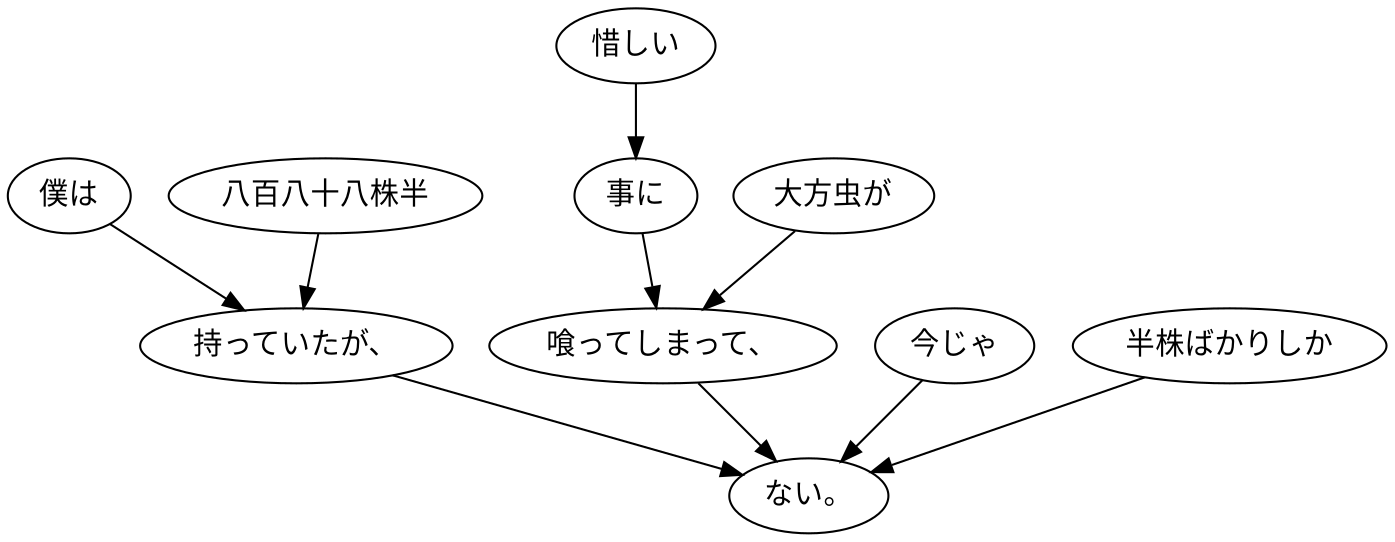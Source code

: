 digraph graph2474 {
	node0 [label="僕は"];
	node1 [label="八百八十八株半"];
	node2 [label="持っていたが、"];
	node3 [label="惜しい"];
	node4 [label="事に"];
	node5 [label="大方虫が"];
	node6 [label="喰ってしまって、"];
	node7 [label="今じゃ"];
	node8 [label="半株ばかりしか"];
	node9 [label="ない。"];
	node0 -> node2;
	node1 -> node2;
	node2 -> node9;
	node3 -> node4;
	node4 -> node6;
	node5 -> node6;
	node6 -> node9;
	node7 -> node9;
	node8 -> node9;
}
